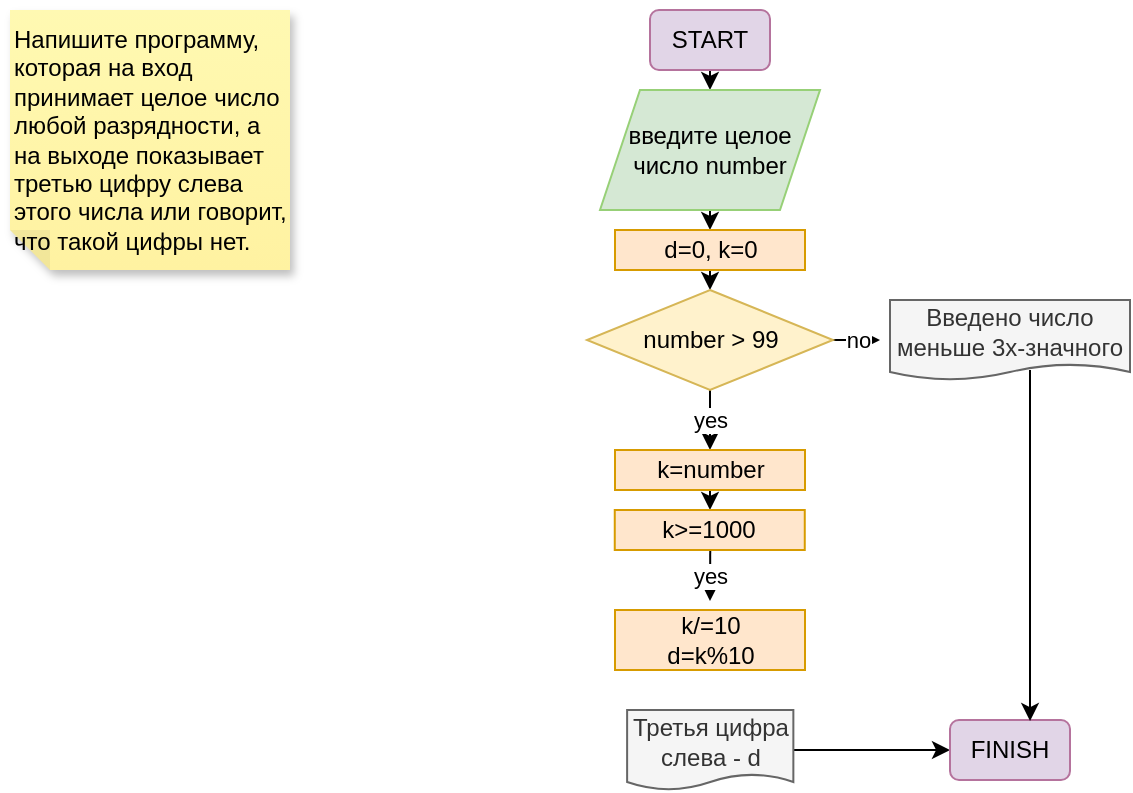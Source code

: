 <mxfile version="20.3.0" type="device"><diagram id="RBSy06l61cCSNPGjdzoy" name="Страница 1"><mxGraphModel dx="711" dy="433" grid="1" gridSize="10" guides="1" tooltips="1" connect="1" arrows="1" fold="1" page="1" pageScale="1" pageWidth="827" pageHeight="1169" math="0" shadow="0"><root><mxCell id="0"/><mxCell id="1" parent="0"/><mxCell id="ASfDf8phUozuFSxP0lh7-1" value="Напишите программу, которая на вход принимает целое число любой разрядности, а на выходе показывает третью цифру слева этого числа или говорит, что такой цифры нет." style="shape=note;whiteSpace=wrap;html=1;backgroundOutline=1;fontColor=#000000;darkOpacity=0.05;fillColor=#FFF9B2;strokeColor=none;fillStyle=solid;direction=west;gradientDirection=north;gradientColor=#FFF2A1;shadow=1;size=20;pointerEvents=1;align=left;" parent="1" vertex="1"><mxGeometry x="10" y="10" width="140" height="130" as="geometry"/></mxCell><mxCell id="ASfDf8phUozuFSxP0lh7-6" style="edgeStyle=orthogonalEdgeStyle;rounded=0;orthogonalLoop=1;jettySize=auto;html=1;exitX=0.5;exitY=1;exitDx=0;exitDy=0;entryX=0.5;entryY=0;entryDx=0;entryDy=0;" parent="1" source="ASfDf8phUozuFSxP0lh7-2" target="ASfDf8phUozuFSxP0lh7-3" edge="1"><mxGeometry relative="1" as="geometry"/></mxCell><mxCell id="ASfDf8phUozuFSxP0lh7-2" value="START" style="rounded=1;whiteSpace=wrap;html=1;fillColor=#e1d5e7;strokeColor=#B5739D;" parent="1" vertex="1"><mxGeometry x="330" y="10" width="60" height="30" as="geometry"/></mxCell><mxCell id="ASfDf8phUozuFSxP0lh7-7" style="edgeStyle=orthogonalEdgeStyle;rounded=0;orthogonalLoop=1;jettySize=auto;html=1;exitX=0.5;exitY=1;exitDx=0;exitDy=0;entryX=0.5;entryY=0;entryDx=0;entryDy=0;" parent="1" source="ASfDf8phUozuFSxP0lh7-3" edge="1"><mxGeometry relative="1" as="geometry"><mxPoint x="360.005" y="90" as="targetPoint"/></mxGeometry></mxCell><mxCell id="IOiWUA-uz-ovVfXYByyx-3" style="edgeStyle=orthogonalEdgeStyle;rounded=0;orthogonalLoop=1;jettySize=auto;html=1;exitX=0.5;exitY=1;exitDx=0;exitDy=0;entryX=0.5;entryY=0;entryDx=0;entryDy=0;" edge="1" parent="1" source="ASfDf8phUozuFSxP0lh7-3" target="IOiWUA-uz-ovVfXYByyx-1"><mxGeometry relative="1" as="geometry"/></mxCell><mxCell id="ASfDf8phUozuFSxP0lh7-3" value="введите целое число number" style="shape=parallelogram;perimeter=parallelogramPerimeter;whiteSpace=wrap;html=1;fixedSize=1;strokeColor=#97D077;fillColor=#d5e8d4;" parent="1" vertex="1"><mxGeometry x="305" y="50" width="110" height="60" as="geometry"/></mxCell><mxCell id="IOiWUA-uz-ovVfXYByyx-16" style="edgeStyle=orthogonalEdgeStyle;rounded=0;orthogonalLoop=1;jettySize=auto;html=1;exitX=1;exitY=0.5;exitDx=0;exitDy=0;entryX=0;entryY=0.5;entryDx=0;entryDy=0;" edge="1" parent="1" source="ASfDf8phUozuFSxP0lh7-5" target="ASfDf8phUozuFSxP0lh7-9"><mxGeometry relative="1" as="geometry"/></mxCell><mxCell id="ASfDf8phUozuFSxP0lh7-5" value="Третья цифра слева - d" style="shape=document;whiteSpace=wrap;html=1;boundedLbl=1;strokeColor=#666666;fillColor=#f5f5f5;fontColor=#333333;size=0.199;" parent="1" vertex="1"><mxGeometry x="318.56" y="360" width="83.12" height="40" as="geometry"/></mxCell><mxCell id="ASfDf8phUozuFSxP0lh7-9" value="FINISH" style="rounded=1;whiteSpace=wrap;html=1;fillColor=#e1d5e7;strokeColor=#B5739D;" parent="1" vertex="1"><mxGeometry x="480" y="365" width="60" height="30" as="geometry"/></mxCell><mxCell id="IOiWUA-uz-ovVfXYByyx-4" style="edgeStyle=orthogonalEdgeStyle;rounded=0;orthogonalLoop=1;jettySize=auto;html=1;exitX=0.5;exitY=1;exitDx=0;exitDy=0;entryX=0.5;entryY=0;entryDx=0;entryDy=0;" edge="1" parent="1" source="IOiWUA-uz-ovVfXYByyx-1" target="IOiWUA-uz-ovVfXYByyx-2"><mxGeometry relative="1" as="geometry"/></mxCell><mxCell id="IOiWUA-uz-ovVfXYByyx-1" value="d=0, k=0" style="rounded=0;whiteSpace=wrap;html=1;strokeColor=#d79b00;fillColor=#ffe6cc;" vertex="1" parent="1"><mxGeometry x="312.5" y="120" width="95" height="20" as="geometry"/></mxCell><mxCell id="IOiWUA-uz-ovVfXYByyx-8" value="yes" style="edgeStyle=orthogonalEdgeStyle;rounded=0;orthogonalLoop=1;jettySize=auto;html=1;exitX=0.5;exitY=1;exitDx=0;exitDy=0;entryX=0.5;entryY=0;entryDx=0;entryDy=0;" edge="1" parent="1" source="IOiWUA-uz-ovVfXYByyx-2" target="IOiWUA-uz-ovVfXYByyx-5"><mxGeometry relative="1" as="geometry"/></mxCell><mxCell id="IOiWUA-uz-ovVfXYByyx-13" value="no" style="edgeStyle=orthogonalEdgeStyle;rounded=0;orthogonalLoop=1;jettySize=auto;html=1;exitX=1;exitY=0.5;exitDx=0;exitDy=0;entryX=-0.042;entryY=0.488;entryDx=0;entryDy=0;entryPerimeter=0;" edge="1" parent="1" source="IOiWUA-uz-ovVfXYByyx-2" target="IOiWUA-uz-ovVfXYByyx-12"><mxGeometry relative="1" as="geometry"/></mxCell><mxCell id="IOiWUA-uz-ovVfXYByyx-2" value="number &amp;gt; 99" style="rhombus;whiteSpace=wrap;html=1;strokeColor=#d6b656;fillColor=#fff2cc;" vertex="1" parent="1"><mxGeometry x="298.5" y="150" width="123" height="50" as="geometry"/></mxCell><mxCell id="IOiWUA-uz-ovVfXYByyx-9" style="edgeStyle=orthogonalEdgeStyle;rounded=0;orthogonalLoop=1;jettySize=auto;html=1;exitX=0.5;exitY=1;exitDx=0;exitDy=0;entryX=0.5;entryY=0;entryDx=0;entryDy=0;" edge="1" parent="1" source="IOiWUA-uz-ovVfXYByyx-5"><mxGeometry relative="1" as="geometry"><mxPoint x="360" y="260" as="targetPoint"/></mxGeometry></mxCell><mxCell id="IOiWUA-uz-ovVfXYByyx-5" value="k=number" style="rounded=0;whiteSpace=wrap;html=1;strokeColor=#d79b00;fillColor=#ffe6cc;" vertex="1" parent="1"><mxGeometry x="312.5" y="230" width="95" height="20" as="geometry"/></mxCell><mxCell id="IOiWUA-uz-ovVfXYByyx-11" value="yes" style="edgeStyle=orthogonalEdgeStyle;rounded=0;orthogonalLoop=1;jettySize=auto;html=1;exitX=0.5;exitY=1;exitDx=0;exitDy=0;entryX=0.5;entryY=-0.15;entryDx=0;entryDy=0;entryPerimeter=0;" edge="1" parent="1" target="IOiWUA-uz-ovVfXYByyx-10"><mxGeometry relative="1" as="geometry"><mxPoint x="360.12" y="280" as="sourcePoint"/></mxGeometry></mxCell><mxCell id="IOiWUA-uz-ovVfXYByyx-10" value="k/=10&lt;br&gt;d=k%10" style="rounded=0;whiteSpace=wrap;html=1;strokeColor=#d79b00;fillColor=#ffe6cc;" vertex="1" parent="1"><mxGeometry x="312.5" y="310" width="95" height="30" as="geometry"/></mxCell><mxCell id="IOiWUA-uz-ovVfXYByyx-12" value="Введено число меньше 3х-значного" style="shape=document;whiteSpace=wrap;html=1;boundedLbl=1;strokeColor=#666666;fillColor=#f5f5f5;fontColor=#333333;size=0.199;" vertex="1" parent="1"><mxGeometry x="450" y="155" width="120" height="40" as="geometry"/></mxCell><mxCell id="IOiWUA-uz-ovVfXYByyx-15" value="k&amp;gt;=1000" style="rounded=0;whiteSpace=wrap;html=1;strokeColor=#d79b00;fillColor=#ffe6cc;" vertex="1" parent="1"><mxGeometry x="312.38" y="260" width="95" height="20" as="geometry"/></mxCell><mxCell id="IOiWUA-uz-ovVfXYByyx-17" value="" style="endArrow=classic;html=1;rounded=0;entryX=0.667;entryY=0.017;entryDx=0;entryDy=0;entryPerimeter=0;" edge="1" parent="1" target="ASfDf8phUozuFSxP0lh7-9"><mxGeometry width="50" height="50" relative="1" as="geometry"><mxPoint x="520" y="190" as="sourcePoint"/><mxPoint x="520" y="290" as="targetPoint"/></mxGeometry></mxCell></root></mxGraphModel></diagram></mxfile>
